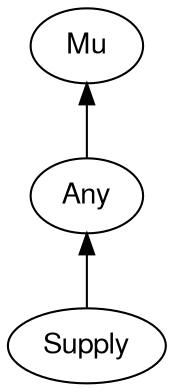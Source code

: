 digraph "perl6-type-graph" {
    rankdir=BT;
    splines=polyline;
    overlap=false; 
    // Types
    "Supply" [color="#000000", fontcolor="#000000", href="/type/Supply", fontname="FreeSans"];
    "Mu" [color="#000000", fontcolor="#000000", href="/type/Mu", fontname="FreeSans"];
    "Any" [color="#000000", fontcolor="#000000", href="/type/Any", fontname="FreeSans"];

    // Superclasses
    "Supply" -> "Any" [color="#000000"];
    "Any" -> "Mu" [color="#000000"];

    // Roles
}
